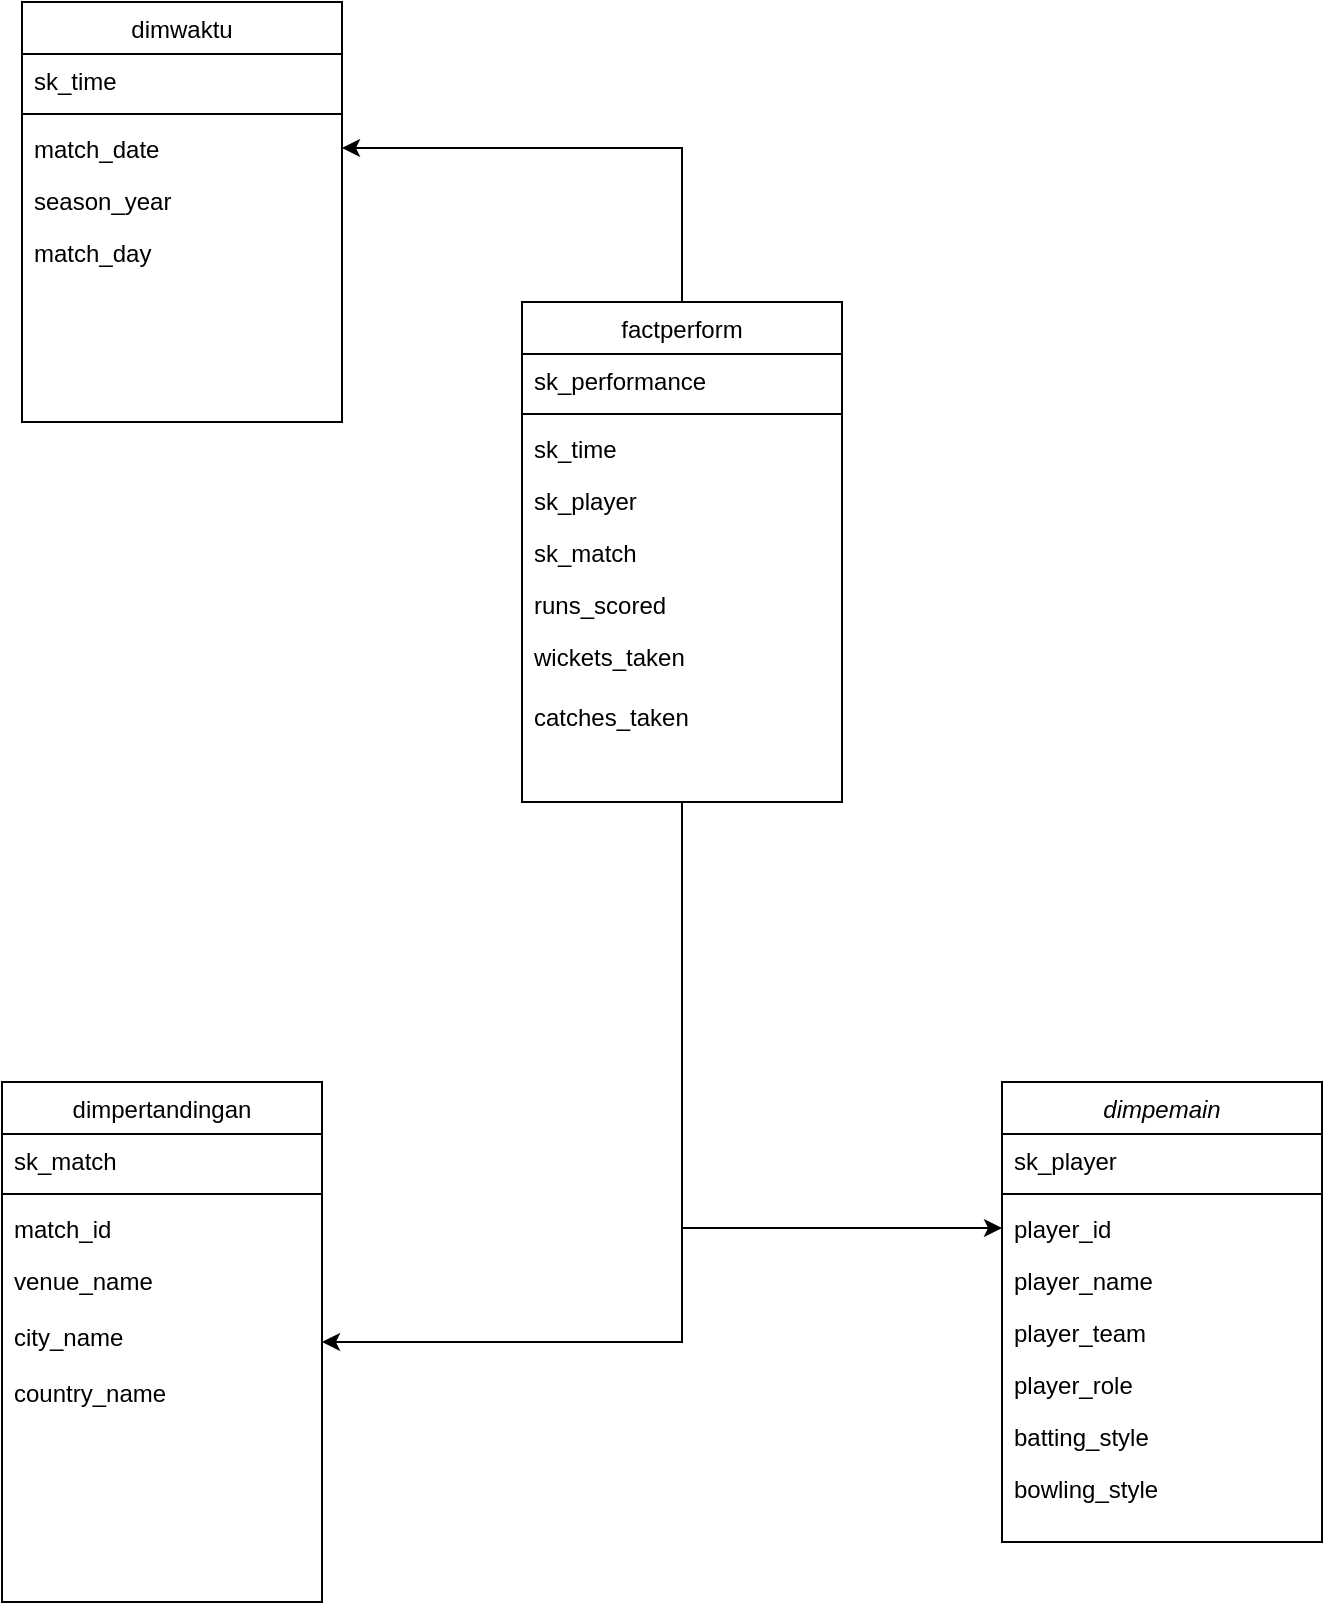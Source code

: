 <mxfile version="24.7.6">
  <diagram id="C5RBs43oDa-KdzZeNtuy" name="Page-1">
    <mxGraphModel dx="735" dy="402" grid="1" gridSize="10" guides="1" tooltips="1" connect="1" arrows="1" fold="1" page="1" pageScale="1" pageWidth="827" pageHeight="1169" math="0" shadow="0">
      <root>
        <mxCell id="WIyWlLk6GJQsqaUBKTNV-0" />
        <mxCell id="WIyWlLk6GJQsqaUBKTNV-1" parent="WIyWlLk6GJQsqaUBKTNV-0" />
        <mxCell id="zkfFHV4jXpPFQw0GAbJ--0" value="dimpemain" style="swimlane;fontStyle=2;align=center;verticalAlign=top;childLayout=stackLayout;horizontal=1;startSize=26;horizontalStack=0;resizeParent=1;resizeLast=0;collapsible=1;marginBottom=0;rounded=0;shadow=0;strokeWidth=1;" parent="WIyWlLk6GJQsqaUBKTNV-1" vertex="1">
          <mxGeometry x="610" y="730" width="160" height="230" as="geometry">
            <mxRectangle x="230" y="140" width="160" height="26" as="alternateBounds" />
          </mxGeometry>
        </mxCell>
        <mxCell id="zkfFHV4jXpPFQw0GAbJ--1" value="sk_player" style="text;align=left;verticalAlign=top;spacingLeft=4;spacingRight=4;overflow=hidden;rotatable=0;points=[[0,0.5],[1,0.5]];portConstraint=eastwest;" parent="zkfFHV4jXpPFQw0GAbJ--0" vertex="1">
          <mxGeometry y="26" width="160" height="26" as="geometry" />
        </mxCell>
        <mxCell id="zkfFHV4jXpPFQw0GAbJ--4" value="" style="line;html=1;strokeWidth=1;align=left;verticalAlign=middle;spacingTop=-1;spacingLeft=3;spacingRight=3;rotatable=0;labelPosition=right;points=[];portConstraint=eastwest;" parent="zkfFHV4jXpPFQw0GAbJ--0" vertex="1">
          <mxGeometry y="52" width="160" height="8" as="geometry" />
        </mxCell>
        <mxCell id="zkfFHV4jXpPFQw0GAbJ--5" value="player_id" style="text;align=left;verticalAlign=top;spacingLeft=4;spacingRight=4;overflow=hidden;rotatable=0;points=[[0,0.5],[1,0.5]];portConstraint=eastwest;" parent="zkfFHV4jXpPFQw0GAbJ--0" vertex="1">
          <mxGeometry y="60" width="160" height="26" as="geometry" />
        </mxCell>
        <mxCell id="V0IKrtUQHeKFlGZPpGNv-0" value="player_name" style="text;align=left;verticalAlign=top;spacingLeft=4;spacingRight=4;overflow=hidden;rotatable=0;points=[[0,0.5],[1,0.5]];portConstraint=eastwest;" vertex="1" parent="zkfFHV4jXpPFQw0GAbJ--0">
          <mxGeometry y="86" width="160" height="26" as="geometry" />
        </mxCell>
        <mxCell id="V0IKrtUQHeKFlGZPpGNv-1" value="player_team" style="text;align=left;verticalAlign=top;spacingLeft=4;spacingRight=4;overflow=hidden;rotatable=0;points=[[0,0.5],[1,0.5]];portConstraint=eastwest;" vertex="1" parent="zkfFHV4jXpPFQw0GAbJ--0">
          <mxGeometry y="112" width="160" height="26" as="geometry" />
        </mxCell>
        <mxCell id="V0IKrtUQHeKFlGZPpGNv-2" value="player_role" style="text;align=left;verticalAlign=top;spacingLeft=4;spacingRight=4;overflow=hidden;rotatable=0;points=[[0,0.5],[1,0.5]];portConstraint=eastwest;" vertex="1" parent="zkfFHV4jXpPFQw0GAbJ--0">
          <mxGeometry y="138" width="160" height="26" as="geometry" />
        </mxCell>
        <mxCell id="V0IKrtUQHeKFlGZPpGNv-3" value="batting_style" style="text;align=left;verticalAlign=top;spacingLeft=4;spacingRight=4;overflow=hidden;rotatable=0;points=[[0,0.5],[1,0.5]];portConstraint=eastwest;" vertex="1" parent="zkfFHV4jXpPFQw0GAbJ--0">
          <mxGeometry y="164" width="160" height="26" as="geometry" />
        </mxCell>
        <mxCell id="V0IKrtUQHeKFlGZPpGNv-4" value="bowling_style" style="text;align=left;verticalAlign=top;spacingLeft=4;spacingRight=4;overflow=hidden;rotatable=0;points=[[0,0.5],[1,0.5]];portConstraint=eastwest;" vertex="1" parent="zkfFHV4jXpPFQw0GAbJ--0">
          <mxGeometry y="190" width="160" height="26" as="geometry" />
        </mxCell>
        <mxCell id="V0IKrtUQHeKFlGZPpGNv-9" value="dimpertandingan" style="swimlane;fontStyle=0;align=center;verticalAlign=top;childLayout=stackLayout;horizontal=1;startSize=26;horizontalStack=0;resizeParent=1;resizeLast=0;collapsible=1;marginBottom=0;rounded=0;shadow=0;strokeWidth=1;" vertex="1" parent="WIyWlLk6GJQsqaUBKTNV-1">
          <mxGeometry x="110" y="730" width="160" height="260" as="geometry">
            <mxRectangle x="550" y="140" width="160" height="26" as="alternateBounds" />
          </mxGeometry>
        </mxCell>
        <mxCell id="V0IKrtUQHeKFlGZPpGNv-10" value="sk_match" style="text;align=left;verticalAlign=top;spacingLeft=4;spacingRight=4;overflow=hidden;rotatable=0;points=[[0,0.5],[1,0.5]];portConstraint=eastwest;" vertex="1" parent="V0IKrtUQHeKFlGZPpGNv-9">
          <mxGeometry y="26" width="160" height="26" as="geometry" />
        </mxCell>
        <mxCell id="V0IKrtUQHeKFlGZPpGNv-11" value="" style="line;html=1;strokeWidth=1;align=left;verticalAlign=middle;spacingTop=-1;spacingLeft=3;spacingRight=3;rotatable=0;labelPosition=right;points=[];portConstraint=eastwest;" vertex="1" parent="V0IKrtUQHeKFlGZPpGNv-9">
          <mxGeometry y="52" width="160" height="8" as="geometry" />
        </mxCell>
        <mxCell id="V0IKrtUQHeKFlGZPpGNv-12" value="match_id" style="text;align=left;verticalAlign=top;spacingLeft=4;spacingRight=4;overflow=hidden;rotatable=0;points=[[0,0.5],[1,0.5]];portConstraint=eastwest;" vertex="1" parent="V0IKrtUQHeKFlGZPpGNv-9">
          <mxGeometry y="60" width="160" height="26" as="geometry" />
        </mxCell>
        <mxCell id="V0IKrtUQHeKFlGZPpGNv-52" value="venue_name" style="text;align=left;verticalAlign=top;spacingLeft=4;spacingRight=4;overflow=hidden;rotatable=0;points=[[0,0.5],[1,0.5]];portConstraint=eastwest;" vertex="1" parent="V0IKrtUQHeKFlGZPpGNv-9">
          <mxGeometry y="86" width="160" height="28" as="geometry" />
        </mxCell>
        <mxCell id="V0IKrtUQHeKFlGZPpGNv-53" value="city_name" style="text;align=left;verticalAlign=top;spacingLeft=4;spacingRight=4;overflow=hidden;rotatable=0;points=[[0,0.5],[1,0.5]];portConstraint=eastwest;" vertex="1" parent="V0IKrtUQHeKFlGZPpGNv-9">
          <mxGeometry y="114" width="160" height="28" as="geometry" />
        </mxCell>
        <mxCell id="V0IKrtUQHeKFlGZPpGNv-54" value="country_name" style="text;align=left;verticalAlign=top;spacingLeft=4;spacingRight=4;overflow=hidden;rotatable=0;points=[[0,0.5],[1,0.5]];portConstraint=eastwest;" vertex="1" parent="V0IKrtUQHeKFlGZPpGNv-9">
          <mxGeometry y="142" width="160" height="28" as="geometry" />
        </mxCell>
        <mxCell id="V0IKrtUQHeKFlGZPpGNv-18" value="dimwaktu" style="swimlane;fontStyle=0;align=center;verticalAlign=top;childLayout=stackLayout;horizontal=1;startSize=26;horizontalStack=0;resizeParent=1;resizeLast=0;collapsible=1;marginBottom=0;rounded=0;shadow=0;strokeWidth=1;" vertex="1" parent="WIyWlLk6GJQsqaUBKTNV-1">
          <mxGeometry x="120" y="190" width="160" height="210" as="geometry">
            <mxRectangle x="550" y="140" width="160" height="26" as="alternateBounds" />
          </mxGeometry>
        </mxCell>
        <mxCell id="V0IKrtUQHeKFlGZPpGNv-19" value="sk_time" style="text;align=left;verticalAlign=top;spacingLeft=4;spacingRight=4;overflow=hidden;rotatable=0;points=[[0,0.5],[1,0.5]];portConstraint=eastwest;" vertex="1" parent="V0IKrtUQHeKFlGZPpGNv-18">
          <mxGeometry y="26" width="160" height="26" as="geometry" />
        </mxCell>
        <mxCell id="V0IKrtUQHeKFlGZPpGNv-20" value="" style="line;html=1;strokeWidth=1;align=left;verticalAlign=middle;spacingTop=-1;spacingLeft=3;spacingRight=3;rotatable=0;labelPosition=right;points=[];portConstraint=eastwest;" vertex="1" parent="V0IKrtUQHeKFlGZPpGNv-18">
          <mxGeometry y="52" width="160" height="8" as="geometry" />
        </mxCell>
        <mxCell id="V0IKrtUQHeKFlGZPpGNv-21" value="match_date" style="text;align=left;verticalAlign=top;spacingLeft=4;spacingRight=4;overflow=hidden;rotatable=0;points=[[0,0.5],[1,0.5]];portConstraint=eastwest;" vertex="1" parent="V0IKrtUQHeKFlGZPpGNv-18">
          <mxGeometry y="60" width="160" height="26" as="geometry" />
        </mxCell>
        <mxCell id="V0IKrtUQHeKFlGZPpGNv-22" value="season_year" style="text;align=left;verticalAlign=top;spacingLeft=4;spacingRight=4;overflow=hidden;rotatable=0;points=[[0,0.5],[1,0.5]];portConstraint=eastwest;" vertex="1" parent="V0IKrtUQHeKFlGZPpGNv-18">
          <mxGeometry y="86" width="160" height="26" as="geometry" />
        </mxCell>
        <mxCell id="V0IKrtUQHeKFlGZPpGNv-23" value="match_day" style="text;align=left;verticalAlign=top;spacingLeft=4;spacingRight=4;overflow=hidden;rotatable=0;points=[[0,0.5],[1,0.5]];portConstraint=eastwest;" vertex="1" parent="V0IKrtUQHeKFlGZPpGNv-18">
          <mxGeometry y="112" width="160" height="26" as="geometry" />
        </mxCell>
        <mxCell id="V0IKrtUQHeKFlGZPpGNv-46" style="edgeStyle=orthogonalEdgeStyle;rounded=0;orthogonalLoop=1;jettySize=auto;html=1;entryX=1;entryY=0.5;entryDx=0;entryDy=0;exitX=0.5;exitY=1;exitDx=0;exitDy=0;" edge="1" parent="WIyWlLk6GJQsqaUBKTNV-1" source="V0IKrtUQHeKFlGZPpGNv-26" target="V0IKrtUQHeKFlGZPpGNv-9">
          <mxGeometry relative="1" as="geometry" />
        </mxCell>
        <mxCell id="V0IKrtUQHeKFlGZPpGNv-47" style="edgeStyle=orthogonalEdgeStyle;rounded=0;orthogonalLoop=1;jettySize=auto;html=1;entryX=0;entryY=0.5;entryDx=0;entryDy=0;" edge="1" parent="WIyWlLk6GJQsqaUBKTNV-1" source="V0IKrtUQHeKFlGZPpGNv-26" target="zkfFHV4jXpPFQw0GAbJ--5">
          <mxGeometry relative="1" as="geometry" />
        </mxCell>
        <mxCell id="V0IKrtUQHeKFlGZPpGNv-26" value="factperform&#xa;" style="swimlane;fontStyle=0;align=center;verticalAlign=top;childLayout=stackLayout;horizontal=1;startSize=26;horizontalStack=0;resizeParent=1;resizeLast=0;collapsible=1;marginBottom=0;rounded=0;shadow=0;strokeWidth=1;" vertex="1" parent="WIyWlLk6GJQsqaUBKTNV-1">
          <mxGeometry x="370" y="340" width="160" height="250" as="geometry">
            <mxRectangle x="550" y="140" width="160" height="26" as="alternateBounds" />
          </mxGeometry>
        </mxCell>
        <mxCell id="V0IKrtUQHeKFlGZPpGNv-27" value="sk_performance" style="text;align=left;verticalAlign=top;spacingLeft=4;spacingRight=4;overflow=hidden;rotatable=0;points=[[0,0.5],[1,0.5]];portConstraint=eastwest;" vertex="1" parent="V0IKrtUQHeKFlGZPpGNv-26">
          <mxGeometry y="26" width="160" height="26" as="geometry" />
        </mxCell>
        <mxCell id="V0IKrtUQHeKFlGZPpGNv-28" value="" style="line;html=1;strokeWidth=1;align=left;verticalAlign=middle;spacingTop=-1;spacingLeft=3;spacingRight=3;rotatable=0;labelPosition=right;points=[];portConstraint=eastwest;" vertex="1" parent="V0IKrtUQHeKFlGZPpGNv-26">
          <mxGeometry y="52" width="160" height="8" as="geometry" />
        </mxCell>
        <mxCell id="V0IKrtUQHeKFlGZPpGNv-29" value="sk_time" style="text;align=left;verticalAlign=top;spacingLeft=4;spacingRight=4;overflow=hidden;rotatable=0;points=[[0,0.5],[1,0.5]];portConstraint=eastwest;" vertex="1" parent="V0IKrtUQHeKFlGZPpGNv-26">
          <mxGeometry y="60" width="160" height="26" as="geometry" />
        </mxCell>
        <mxCell id="V0IKrtUQHeKFlGZPpGNv-30" value="sk_player" style="text;align=left;verticalAlign=top;spacingLeft=4;spacingRight=4;overflow=hidden;rotatable=0;points=[[0,0.5],[1,0.5]];portConstraint=eastwest;" vertex="1" parent="V0IKrtUQHeKFlGZPpGNv-26">
          <mxGeometry y="86" width="160" height="26" as="geometry" />
        </mxCell>
        <mxCell id="V0IKrtUQHeKFlGZPpGNv-31" value="sk_match" style="text;align=left;verticalAlign=top;spacingLeft=4;spacingRight=4;overflow=hidden;rotatable=0;points=[[0,0.5],[1,0.5]];portConstraint=eastwest;" vertex="1" parent="V0IKrtUQHeKFlGZPpGNv-26">
          <mxGeometry y="112" width="160" height="26" as="geometry" />
        </mxCell>
        <mxCell id="V0IKrtUQHeKFlGZPpGNv-32" value="runs_scored" style="text;align=left;verticalAlign=top;spacingLeft=4;spacingRight=4;overflow=hidden;rotatable=0;points=[[0,0.5],[1,0.5]];portConstraint=eastwest;" vertex="1" parent="V0IKrtUQHeKFlGZPpGNv-26">
          <mxGeometry y="138" width="160" height="26" as="geometry" />
        </mxCell>
        <mxCell id="V0IKrtUQHeKFlGZPpGNv-34" value="wickets_taken" style="text;align=left;verticalAlign=top;spacingLeft=4;spacingRight=4;overflow=hidden;rotatable=0;points=[[0,0.5],[1,0.5]];portConstraint=eastwest;" vertex="1" parent="V0IKrtUQHeKFlGZPpGNv-26">
          <mxGeometry y="164" width="160" height="30" as="geometry" />
        </mxCell>
        <mxCell id="V0IKrtUQHeKFlGZPpGNv-38" value="catches_taken" style="text;align=left;verticalAlign=top;spacingLeft=4;spacingRight=4;overflow=hidden;rotatable=0;points=[[0,0.5],[1,0.5]];portConstraint=eastwest;" vertex="1" parent="V0IKrtUQHeKFlGZPpGNv-26">
          <mxGeometry y="194" width="160" height="30" as="geometry" />
        </mxCell>
        <mxCell id="V0IKrtUQHeKFlGZPpGNv-43" style="edgeStyle=orthogonalEdgeStyle;rounded=0;orthogonalLoop=1;jettySize=auto;html=1;entryX=1;entryY=0.5;entryDx=0;entryDy=0;exitX=0.5;exitY=0;exitDx=0;exitDy=0;" edge="1" parent="WIyWlLk6GJQsqaUBKTNV-1" source="V0IKrtUQHeKFlGZPpGNv-26" target="V0IKrtUQHeKFlGZPpGNv-21">
          <mxGeometry relative="1" as="geometry">
            <mxPoint x="470" y="300" as="sourcePoint" />
          </mxGeometry>
        </mxCell>
      </root>
    </mxGraphModel>
  </diagram>
</mxfile>
